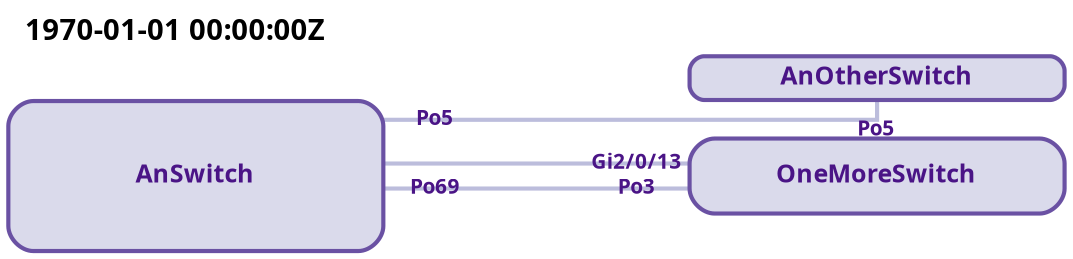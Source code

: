 digraph G {
  graph [
    outputorder=edgesfirst
    rankdir=LR
    forcelabels=true
    splines=ortho
    label="1970-01-01 00:00:00Z"
    fontname="sans bold"
    labelloc=t
    labeljust=left
  ];

  node [
    shape=rect
    style="filled, rounded"
    penwidth=2
    colorscheme=purples7
    color=6
    fillcolor=2
    width=2.5
    height=0.25
    fontname="sans bold"
    fontsize=12
    fontcolor=7
  ];

  edge [
    minlen=4
    penwidth=2
    colorscheme=purples7
    color=3
    labelangle=0
    labeldistance=2.5
    labelfontname="sans bold"
    labelfontsize=10
    labelfontcolor=7
    dir=none
  ];


  // Switches

  "192.168.97.1" [label="AnSwitch" height=1.0];
  "192.168.97.3" [label="AnOtherSwitch" height=0.25];
  "192.168.97.4" [label="OneMoreSwitch" height=0.5];


  // Edges

  "192.168.97.1" -> "192.168.97.3" [taillabel="Po5" headlabel="Po5" headport=w];
  "192.168.97.1" -> "192.168.97.4" [taillabel="Po69" headlabel="Po3" headport=w];
  "192.168.97.4" -> "192.168.97.1" [taillabel="Gi2/0/13" headlabel="" headport=w];

}
